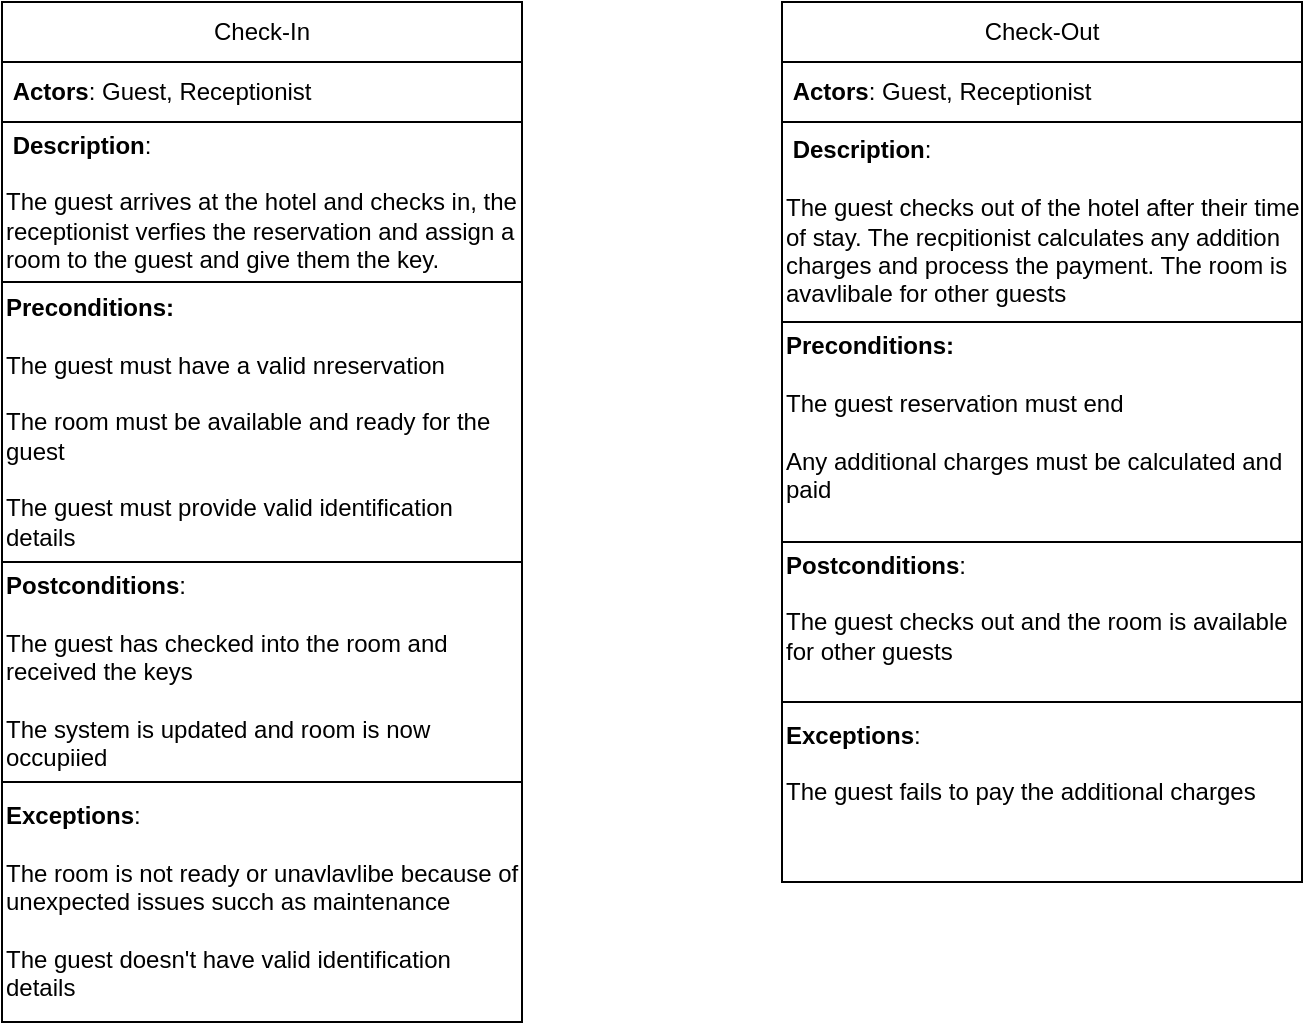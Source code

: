 <mxfile version="24.7.16">
  <diagram name="Page-1" id="8xxR6NzgD1PBQossKRfj">
    <mxGraphModel dx="1221" dy="660" grid="1" gridSize="10" guides="1" tooltips="1" connect="1" arrows="1" fold="1" page="1" pageScale="1" pageWidth="850" pageHeight="1100" math="0" shadow="0">
      <root>
        <mxCell id="0" />
        <mxCell id="1" parent="0" />
        <mxCell id="E46jwTWADjSCTfGyucf5-1" value="" style="swimlane;startSize=0;" vertex="1" parent="1">
          <mxGeometry x="100" y="110" width="260" height="510" as="geometry">
            <mxRectangle x="280" y="110" width="50" height="40" as="alternateBounds" />
          </mxGeometry>
        </mxCell>
        <mxCell id="E46jwTWADjSCTfGyucf5-2" value="Check-In" style="rounded=0;whiteSpace=wrap;html=1;" vertex="1" parent="E46jwTWADjSCTfGyucf5-1">
          <mxGeometry width="260" height="30" as="geometry" />
        </mxCell>
        <mxCell id="E46jwTWADjSCTfGyucf5-3" value="&amp;nbsp;&lt;b&gt;Actors&lt;/b&gt;: Guest, Receptionist" style="rounded=0;whiteSpace=wrap;html=1;align=left;" vertex="1" parent="E46jwTWADjSCTfGyucf5-1">
          <mxGeometry y="30" width="260" height="30" as="geometry" />
        </mxCell>
        <mxCell id="E46jwTWADjSCTfGyucf5-4" value="&amp;nbsp;&lt;b&gt;Description&lt;/b&gt;:&amp;nbsp;&lt;div&gt;&lt;br&gt;&lt;/div&gt;&lt;div&gt;The guest arrives at the hotel and checks in, the receptionist verfies the reservation and assign a room to the guest and give them the key.&lt;/div&gt;" style="rounded=0;whiteSpace=wrap;html=1;align=left;" vertex="1" parent="E46jwTWADjSCTfGyucf5-1">
          <mxGeometry y="60" width="260" height="80" as="geometry" />
        </mxCell>
        <mxCell id="E46jwTWADjSCTfGyucf5-5" value="&lt;b&gt;Preconditions:&amp;nbsp;&lt;/b&gt;&lt;div&gt;&lt;br&gt;&lt;/div&gt;&lt;div&gt;The guest must have a valid nreservation&lt;/div&gt;&lt;div&gt;&lt;br&gt;&lt;/div&gt;&lt;div&gt;The room must be available and ready for the guest&lt;/div&gt;&lt;div&gt;&lt;br&gt;&lt;/div&gt;&lt;div&gt;The guest must provide valid identification details&lt;/div&gt;" style="rounded=0;whiteSpace=wrap;html=1;align=left;" vertex="1" parent="E46jwTWADjSCTfGyucf5-1">
          <mxGeometry y="140" width="260" height="140" as="geometry" />
        </mxCell>
        <mxCell id="E46jwTWADjSCTfGyucf5-6" value="&lt;b&gt;Postconditions&lt;/b&gt;:&lt;div&gt;&lt;br&gt;&lt;/div&gt;&lt;div&gt;The guest has checked into the room and received the keys&lt;/div&gt;&lt;div&gt;&lt;br&gt;&lt;/div&gt;&lt;div&gt;The system is updated and room is now occupiied&lt;/div&gt;" style="rounded=0;whiteSpace=wrap;html=1;align=left;" vertex="1" parent="E46jwTWADjSCTfGyucf5-1">
          <mxGeometry y="280" width="260" height="110" as="geometry" />
        </mxCell>
        <mxCell id="E46jwTWADjSCTfGyucf5-7" value="&lt;b&gt;Exceptions&lt;/b&gt;:&lt;div&gt;&lt;br&gt;&lt;/div&gt;&lt;div&gt;The room is not ready or unavlavlibe because of unexpected issues succh as maintenance&lt;/div&gt;&lt;div&gt;&lt;br&gt;&lt;/div&gt;&lt;div&gt;The guest doesn&#39;t have valid identification details&lt;/div&gt;" style="rounded=0;whiteSpace=wrap;html=1;align=left;" vertex="1" parent="E46jwTWADjSCTfGyucf5-1">
          <mxGeometry y="390" width="260" height="120" as="geometry" />
        </mxCell>
        <mxCell id="E46jwTWADjSCTfGyucf5-8" value="" style="swimlane;startSize=0;" vertex="1" parent="1">
          <mxGeometry x="490" y="110" width="260" height="440" as="geometry">
            <mxRectangle x="280" y="110" width="50" height="40" as="alternateBounds" />
          </mxGeometry>
        </mxCell>
        <mxCell id="E46jwTWADjSCTfGyucf5-9" value="Check-Out" style="rounded=0;whiteSpace=wrap;html=1;" vertex="1" parent="E46jwTWADjSCTfGyucf5-8">
          <mxGeometry width="260" height="30" as="geometry" />
        </mxCell>
        <mxCell id="E46jwTWADjSCTfGyucf5-10" value="&amp;nbsp;&lt;b&gt;Actors&lt;/b&gt;: Guest, Receptionist" style="rounded=0;whiteSpace=wrap;html=1;align=left;" vertex="1" parent="E46jwTWADjSCTfGyucf5-8">
          <mxGeometry y="30" width="260" height="30" as="geometry" />
        </mxCell>
        <mxCell id="E46jwTWADjSCTfGyucf5-11" value="&amp;nbsp;&lt;b&gt;Description&lt;/b&gt;:&amp;nbsp;&lt;div&gt;&lt;br&gt;&lt;/div&gt;&lt;div&gt;The guest checks out of the hotel after their time of stay. The recpitionist calculates any addition charges and process the payment. The room is avavlibale for other guests&lt;/div&gt;" style="rounded=0;whiteSpace=wrap;html=1;align=left;" vertex="1" parent="E46jwTWADjSCTfGyucf5-8">
          <mxGeometry y="60" width="260" height="100" as="geometry" />
        </mxCell>
        <mxCell id="E46jwTWADjSCTfGyucf5-12" value="&lt;b&gt;Preconditions:&amp;nbsp;&lt;/b&gt;&lt;div&gt;&lt;br&gt;&lt;/div&gt;&lt;div&gt;The guest reservation must end&amp;nbsp;&lt;/div&gt;&lt;div&gt;&lt;br&gt;&lt;/div&gt;&lt;div&gt;Any additional charges must be calculated and paid&lt;/div&gt;&lt;div&gt;&lt;br&gt;&lt;/div&gt;" style="rounded=0;whiteSpace=wrap;html=1;align=left;" vertex="1" parent="E46jwTWADjSCTfGyucf5-8">
          <mxGeometry y="160" width="260" height="110" as="geometry" />
        </mxCell>
        <mxCell id="E46jwTWADjSCTfGyucf5-13" value="&lt;div&gt;&lt;b style=&quot;background-color: initial;&quot;&gt;&lt;br&gt;&lt;/b&gt;&lt;/div&gt;&lt;div&gt;&lt;b style=&quot;background-color: initial;&quot;&gt;Postconditions&lt;/b&gt;&lt;span style=&quot;background-color: initial;&quot;&gt;:&lt;/span&gt;&lt;br&gt;&lt;/div&gt;&lt;div&gt;&lt;span style=&quot;background-color: initial;&quot;&gt;&lt;br&gt;&lt;/span&gt;&lt;/div&gt;&lt;div&gt;&lt;span style=&quot;background-color: initial;&quot;&gt;The guest checks out and the room is available for other guests&lt;/span&gt;&lt;br&gt;&lt;/div&gt;&lt;div&gt;&lt;br&gt;&lt;/div&gt;&lt;div&gt;&lt;br&gt;&lt;/div&gt;" style="rounded=0;whiteSpace=wrap;html=1;align=left;" vertex="1" parent="E46jwTWADjSCTfGyucf5-8">
          <mxGeometry y="270" width="260" height="80" as="geometry" />
        </mxCell>
        <mxCell id="E46jwTWADjSCTfGyucf5-14" value="&lt;b&gt;Exceptions&lt;/b&gt;:&lt;div&gt;&lt;br&gt;&lt;/div&gt;&lt;div&gt;The guest fails to pay the additional charges&amp;nbsp;&lt;/div&gt;&lt;div&gt;&lt;br&gt;&lt;/div&gt;&lt;div&gt;&lt;br&gt;&lt;/div&gt;" style="rounded=0;whiteSpace=wrap;html=1;align=left;" vertex="1" parent="E46jwTWADjSCTfGyucf5-8">
          <mxGeometry y="350" width="260" height="90" as="geometry" />
        </mxCell>
      </root>
    </mxGraphModel>
  </diagram>
</mxfile>

